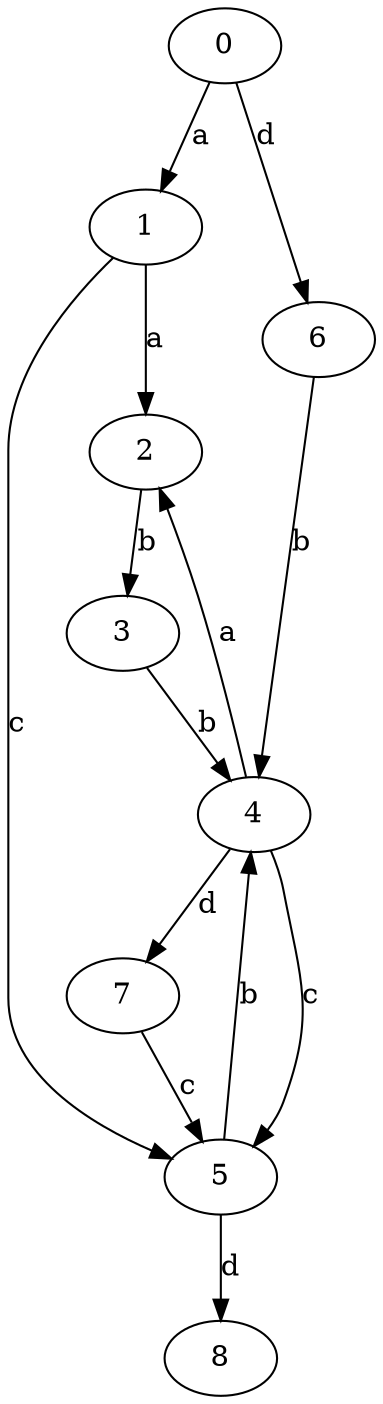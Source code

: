 strict digraph  {
0;
1;
2;
3;
4;
5;
6;
7;
8;
0 -> 1  [label=a];
0 -> 6  [label=d];
1 -> 2  [label=a];
1 -> 5  [label=c];
2 -> 3  [label=b];
3 -> 4  [label=b];
4 -> 2  [label=a];
4 -> 5  [label=c];
4 -> 7  [label=d];
5 -> 4  [label=b];
5 -> 8  [label=d];
6 -> 4  [label=b];
7 -> 5  [label=c];
}
